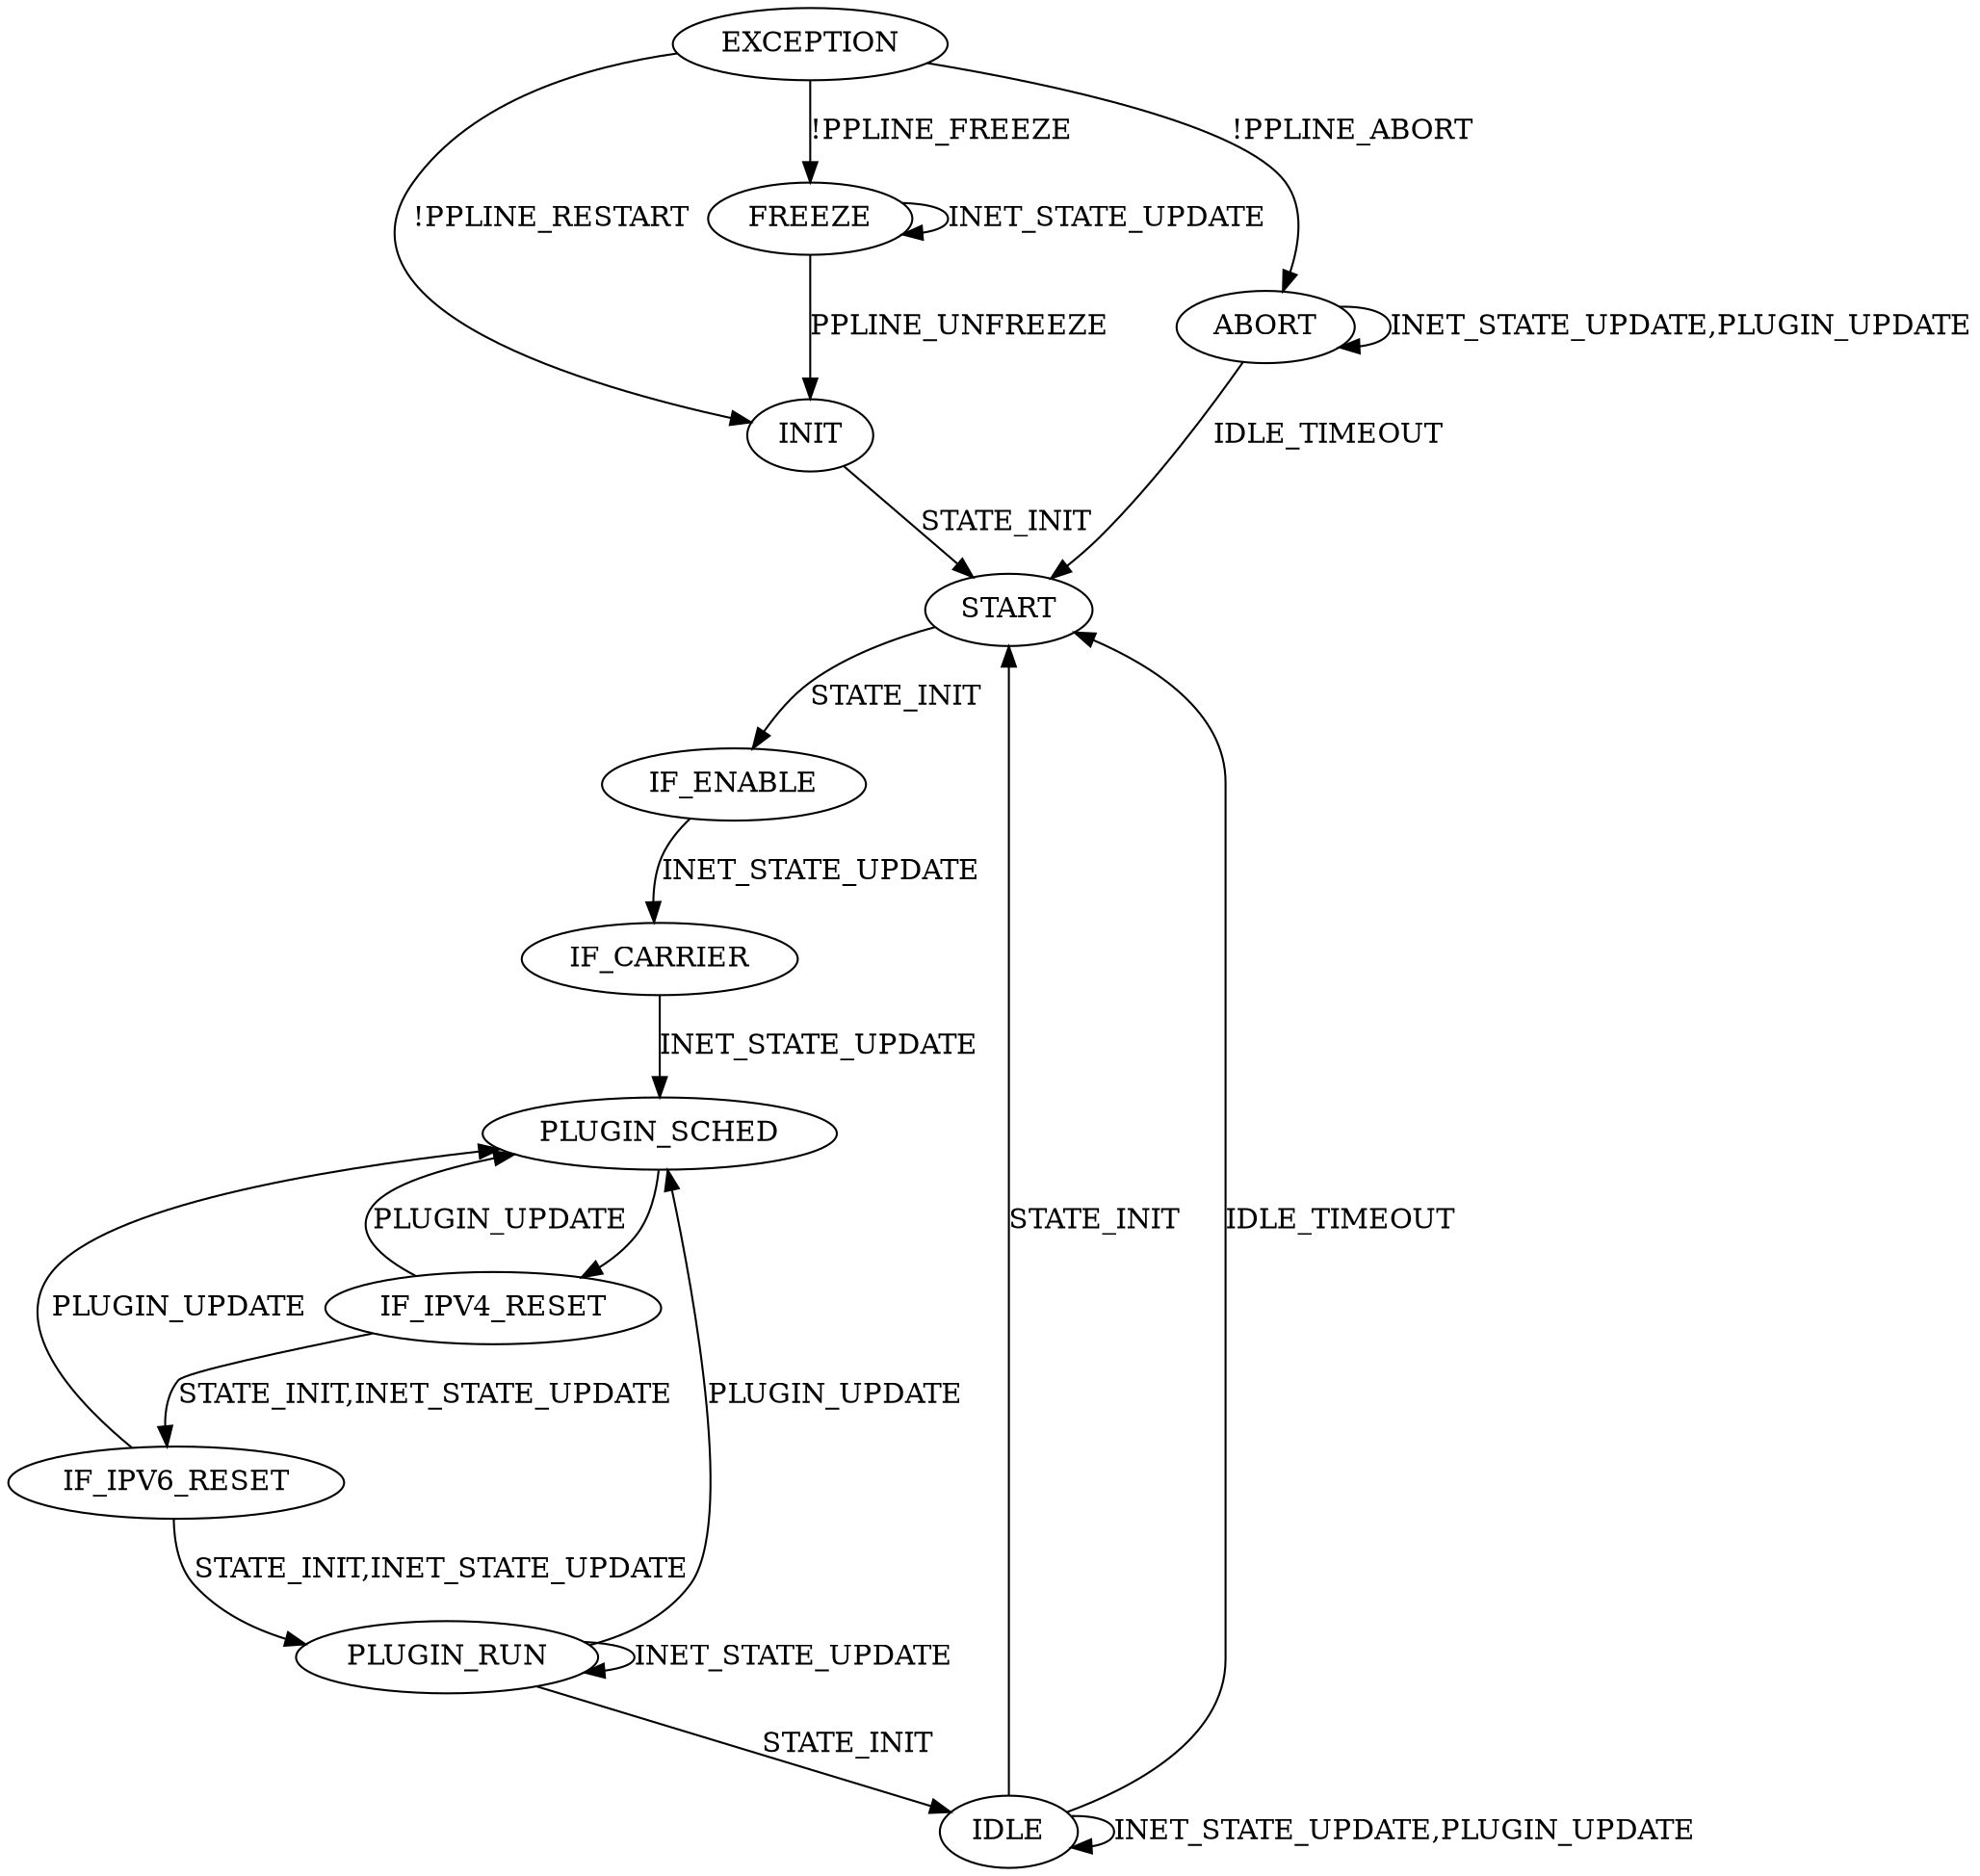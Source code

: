 digraph {
    INIT[init="true"];

    INIT -> START[label="STATE_INIT"];
    START -> IF_ENABLE[label="STATE_INIT"];
    IF_ENABLE -> IF_CARRIER[label="INET_STATE_UPDATE"];
    IF_CARRIER -> PLUGIN_SCHED [label="INET_STATE_UPDATE"];
    PLUGIN_SCHED -> IF_IPV4_RESET;
    IF_IPV4_RESET -> PLUGIN_SCHED [label="PLUGIN_UPDATE"];
    IF_IPV4_RESET -> IF_IPV6_RESET [label="STATE_INIT,INET_STATE_UPDATE"];
    IF_IPV6_RESET -> PLUGIN_SCHED [label="PLUGIN_UPDATE"];
    IF_IPV6_RESET -> PLUGIN_RUN [label="STATE_INIT,INET_STATE_UPDATE"];
    PLUGIN_RUN -> PLUGIN_SCHED [label="PLUGIN_UPDATE"];
    PLUGIN_RUN -> PLUGIN_RUN [label="INET_STATE_UPDATE"];
    PLUGIN_RUN -> IDLE [label="STATE_INIT"];
    IDLE -> IDLE[label="INET_STATE_UPDATE,PLUGIN_UPDATE"];
    IDLE -> START[label="STATE_INIT"];
    IDLE -> START[label="IDLE_TIMEOUT"];

    ABORT -> ABORT[label="INET_STATE_UPDATE,PLUGIN_UPDATE"];
    ABORT -> START[label="IDLE_TIMEOUT"];

    FREEZE -> FREEZE[label="INET_STATE_UPDATE"];
    FREEZE -> INIT[label="PPLINE_UNFREEZE"];

    EXCEPTION-> INIT [label="!PPLINE_RESTART"];
    EXCEPTION -> ABORT [label="!PPLINE_ABORT"];
    EXCEPTION -> FREEZE [label="!PPLINE_FREEZE"];
}
